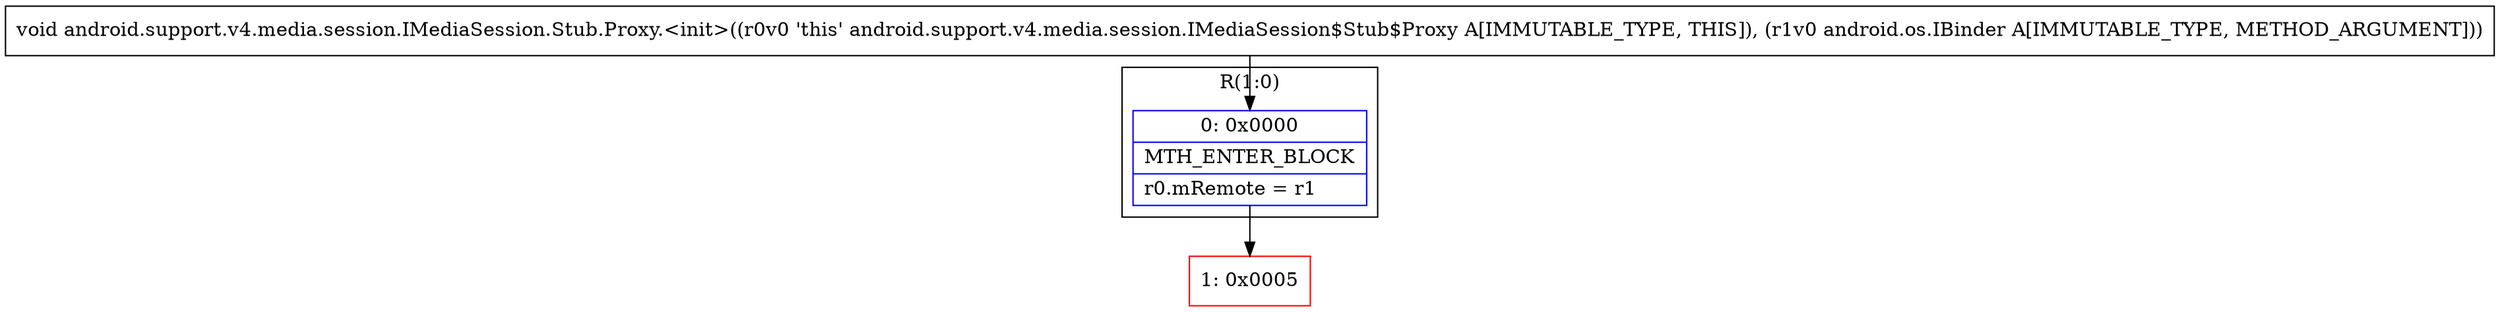 digraph "CFG forandroid.support.v4.media.session.IMediaSession.Stub.Proxy.\<init\>(Landroid\/os\/IBinder;)V" {
subgraph cluster_Region_2083557757 {
label = "R(1:0)";
node [shape=record,color=blue];
Node_0 [shape=record,label="{0\:\ 0x0000|MTH_ENTER_BLOCK\l|r0.mRemote = r1\l}"];
}
Node_1 [shape=record,color=red,label="{1\:\ 0x0005}"];
MethodNode[shape=record,label="{void android.support.v4.media.session.IMediaSession.Stub.Proxy.\<init\>((r0v0 'this' android.support.v4.media.session.IMediaSession$Stub$Proxy A[IMMUTABLE_TYPE, THIS]), (r1v0 android.os.IBinder A[IMMUTABLE_TYPE, METHOD_ARGUMENT])) }"];
MethodNode -> Node_0;
Node_0 -> Node_1;
}

